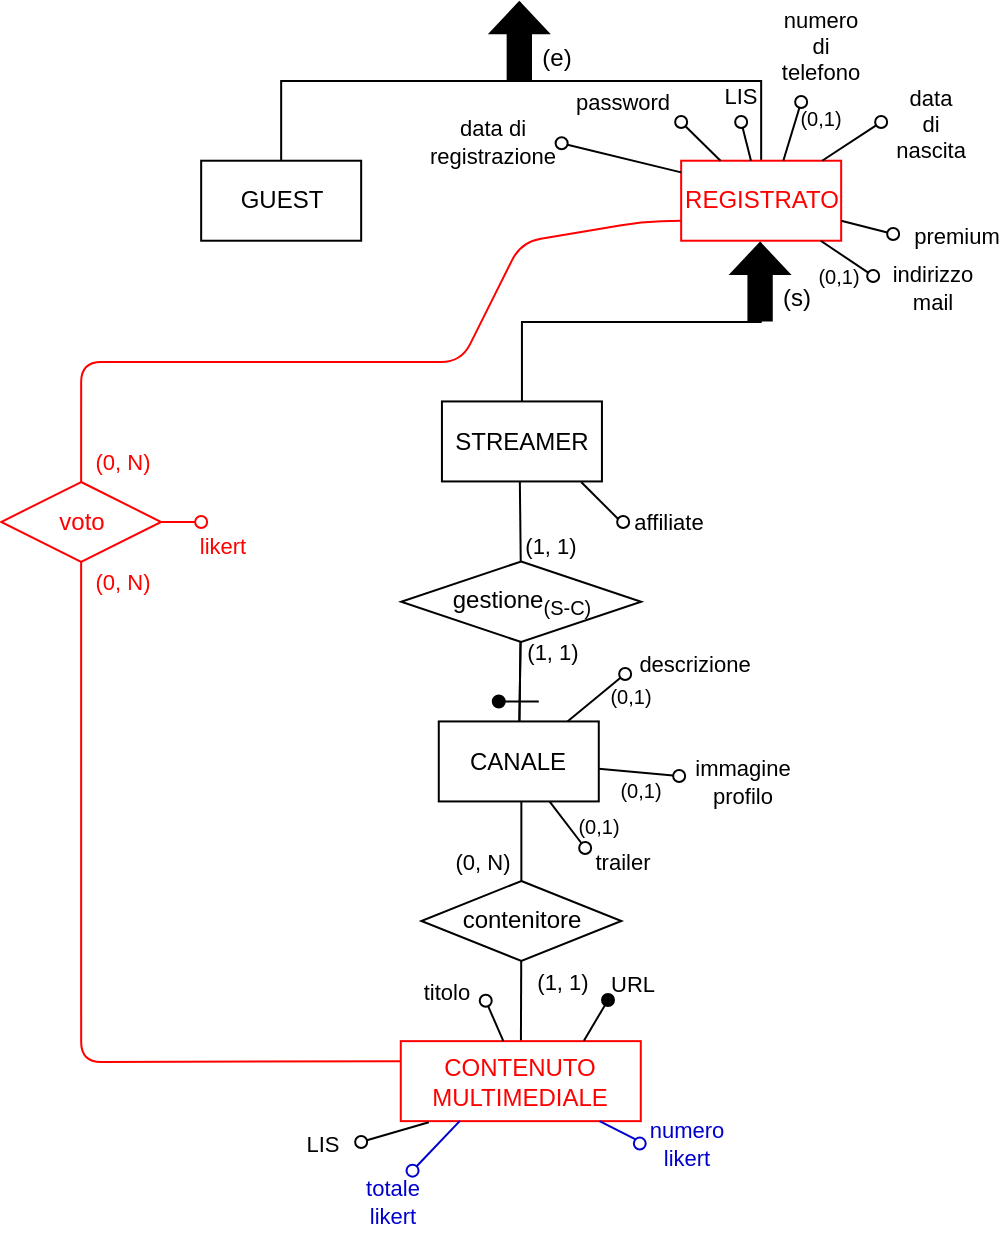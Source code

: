<mxfile scale="1" border="10">
    <diagram id="-rriOPSDnHkLpZKLwRpb" name="Page-1">
        <mxGraphModel dx="3340" dy="2746" grid="0" gridSize="10" guides="1" tooltips="1" connect="1" arrows="1" fold="1" page="1" pageScale="1" pageWidth="850" pageHeight="1100" background="#FFFFFF" math="0" shadow="0">
            <root>
                <mxCell id="0"/>
                <mxCell id="1" parent="0"/>
                <mxCell id="415" style="edgeStyle=elbowEdgeStyle;html=1;exitX=0.5;exitY=1;exitDx=0;exitDy=0;entryX=0.5;entryY=0;entryDx=0;entryDy=0;endArrow=none;endFill=0;elbow=vertical;rounded=0;jumpStyle=arc;" parent="1" target="418" edge="1">
                    <mxGeometry relative="1" as="geometry">
                        <mxPoint x="-2068.03" y="-2170" as="sourcePoint"/>
                        <mxPoint x="-2128.01" y="-2051.64" as="targetPoint"/>
                    </mxGeometry>
                </mxCell>
                <mxCell id="416" style="edgeStyle=elbowEdgeStyle;elbow=vertical;html=1;exitX=0.5;exitY=1;exitDx=0;exitDy=0;entryX=0.5;entryY=0;entryDx=0;entryDy=0;endArrow=none;endFill=0;rounded=0;jumpStyle=arc;" parent="1" target="422" edge="1">
                    <mxGeometry relative="1" as="geometry">
                        <mxPoint x="-2068.03" y="-2170" as="sourcePoint"/>
                    </mxGeometry>
                </mxCell>
                <mxCell id="418" value="GUEST" style="whiteSpace=wrap;html=1;" parent="1" vertex="1">
                    <mxGeometry x="-2227.42" y="-2090.64" width="80" height="40" as="geometry"/>
                </mxCell>
                <mxCell id="422" value="&lt;font color=&quot;#ff0000&quot;&gt;REGISTRATO&lt;/font&gt;" style="whiteSpace=wrap;html=1;strokeColor=#FF0000;" parent="1" vertex="1">
                    <mxGeometry x="-1987.42" y="-2090.64" width="80" height="40" as="geometry"/>
                </mxCell>
                <mxCell id="423" value="" style="shape=singleArrow;whiteSpace=wrap;html=1;arrowWidth=0.4;arrowSize=0.4;rotation=-90;fillColor=#000000;" parent="1" vertex="1">
                    <mxGeometry x="-2087.72" y="-2165.08" width="38.76" height="29.17" as="geometry"/>
                </mxCell>
                <mxCell id="424" value="(e)" style="text;html=1;align=center;verticalAlign=middle;resizable=0;points=[];autosize=1;strokeColor=none;fillColor=none;" parent="1" vertex="1">
                    <mxGeometry x="-2070.03" y="-2157" width="40" height="30" as="geometry"/>
                </mxCell>
                <mxCell id="425" value="" style="endArrow=oval;html=1;fillStyle=auto;strokeWidth=1;startSize=6;endSize=6;fillColor=#000000;startArrow=none;startFill=0;endFill=0;" parent="1" source="422" edge="1">
                    <mxGeometry width="50" height="50" relative="1" as="geometry">
                        <mxPoint x="-2026.33" y="-1782.373" as="sourcePoint"/>
                        <mxPoint x="-1987.42" y="-2110" as="targetPoint"/>
                    </mxGeometry>
                </mxCell>
                <mxCell id="426" value="password" style="edgeLabel;html=1;align=center;verticalAlign=middle;resizable=0;points=[];" parent="425" vertex="1" connectable="0">
                    <mxGeometry x="0.479" y="1" relative="1" as="geometry">
                        <mxPoint x="-34" y="-16" as="offset"/>
                    </mxGeometry>
                </mxCell>
                <mxCell id="427" value="" style="endArrow=oval;html=1;fillStyle=auto;strokeWidth=1;startSize=6;endSize=6;fillColor=#000000;startArrow=none;startFill=0;endFill=0;" parent="1" source="422" edge="1">
                    <mxGeometry width="50" height="50" relative="1" as="geometry">
                        <mxPoint x="-2011.33" y="-1789.04" as="sourcePoint"/>
                        <mxPoint x="-1891.42" y="-2033" as="targetPoint"/>
                    </mxGeometry>
                </mxCell>
                <mxCell id="428" value="indirizzo&lt;br&gt;mail" style="edgeLabel;html=1;align=center;verticalAlign=middle;resizable=0;points=[];" parent="427" vertex="1" connectable="0">
                    <mxGeometry x="0.479" y="1" relative="1" as="geometry">
                        <mxPoint x="35" y="11" as="offset"/>
                    </mxGeometry>
                </mxCell>
                <mxCell id="429" value="" style="endArrow=oval;html=1;fillStyle=auto;strokeWidth=1;startSize=6;endSize=6;fillColor=#000000;startArrow=none;startFill=0;endFill=0;" parent="1" edge="1">
                    <mxGeometry width="50" height="50" relative="1" as="geometry">
                        <mxPoint x="-1936.344" y="-2090.64" as="sourcePoint"/>
                        <mxPoint x="-1927.42" y="-2120" as="targetPoint"/>
                    </mxGeometry>
                </mxCell>
                <mxCell id="430" value="numero&lt;br&gt;di&lt;br&gt;telefono" style="edgeLabel;html=1;align=center;verticalAlign=middle;resizable=0;points=[];" parent="429" vertex="1" connectable="0">
                    <mxGeometry x="0.479" y="1" relative="1" as="geometry">
                        <mxPoint x="13" y="-36" as="offset"/>
                    </mxGeometry>
                </mxCell>
                <mxCell id="431" value="" style="endArrow=oval;html=1;fillStyle=auto;strokeWidth=1;startSize=6;endSize=6;fillColor=#000000;startArrow=none;startFill=0;endFill=0;" parent="1" source="422" edge="1">
                    <mxGeometry width="50" height="50" relative="1" as="geometry">
                        <mxPoint x="-1991.33" y="-1769.04" as="sourcePoint"/>
                        <mxPoint x="-1887.42" y="-2110" as="targetPoint"/>
                    </mxGeometry>
                </mxCell>
                <mxCell id="432" value="data&lt;br&gt;di&lt;br&gt;nascita" style="edgeLabel;html=1;align=center;verticalAlign=middle;resizable=0;points=[];" parent="431" vertex="1" connectable="0">
                    <mxGeometry x="0.479" y="1" relative="1" as="geometry">
                        <mxPoint x="32" y="-4" as="offset"/>
                    </mxGeometry>
                </mxCell>
                <mxCell id="433" value="" style="endArrow=oval;html=1;fillStyle=auto;strokeWidth=1;startSize=6;endSize=6;fillColor=#000000;startArrow=none;startFill=0;endFill=0;" parent="1" source="422" edge="1">
                    <mxGeometry width="50" height="50" relative="1" as="geometry">
                        <mxPoint x="-1956.75" y="-2081.22" as="sourcePoint"/>
                        <mxPoint x="-1957.42" y="-2110" as="targetPoint"/>
                    </mxGeometry>
                </mxCell>
                <mxCell id="434" value="LIS" style="edgeLabel;html=1;align=center;verticalAlign=middle;resizable=0;points=[];" parent="433" vertex="1" connectable="0">
                    <mxGeometry x="0.479" y="1" relative="1" as="geometry">
                        <mxPoint x="-1" y="-18" as="offset"/>
                    </mxGeometry>
                </mxCell>
                <mxCell id="435" style="edgeStyle=elbowEdgeStyle;html=1;exitX=0.5;exitY=1;exitDx=0;exitDy=0;entryX=0.5;entryY=0;entryDx=0;entryDy=0;endArrow=none;endFill=0;elbow=vertical;rounded=0;jumpStyle=arc;" parent="1" target="437" edge="1">
                    <mxGeometry relative="1" as="geometry">
                        <mxPoint x="-1947.64" y="-2049.64" as="sourcePoint"/>
                        <mxPoint x="-2007.62" y="-1931.28" as="targetPoint"/>
                    </mxGeometry>
                </mxCell>
                <mxCell id="437" value="STREAMER" style="whiteSpace=wrap;html=1;" parent="1" vertex="1">
                    <mxGeometry x="-2107.03" y="-1970.28" width="80" height="40" as="geometry"/>
                </mxCell>
                <mxCell id="439" value="" style="shape=singleArrow;whiteSpace=wrap;html=1;arrowWidth=0.4;arrowSize=0.4;rotation=-90;fillColor=#000000;" parent="1" vertex="1">
                    <mxGeometry x="-1967.33" y="-2044.72" width="38.76" height="29.17" as="geometry"/>
                </mxCell>
                <mxCell id="440" value="(s)" style="text;html=1;align=center;verticalAlign=middle;resizable=0;points=[];autosize=1;strokeColor=none;fillColor=none;" parent="1" vertex="1">
                    <mxGeometry x="-1949.64" y="-2036.64" width="40" height="30" as="geometry"/>
                </mxCell>
                <mxCell id="441" value="" style="edgeStyle=none;shape=connector;rounded=1;fillStyle=auto;html=1;labelBackgroundColor=default;strokeColor=default;strokeWidth=1;fontFamily=Helvetica;fontSize=11;fontColor=default;endArrow=none;startSize=6;endSize=6;fillColor=#000000;exitX=0.5;exitY=1;exitDx=0;exitDy=0;" parent="1" target="445" edge="1">
                    <mxGeometry relative="1" as="geometry">
                        <mxPoint x="-2068.07" y="-1930.28" as="sourcePoint"/>
                    </mxGeometry>
                </mxCell>
                <mxCell id="442" value="(1, 1)" style="edgeLabel;html=1;align=center;verticalAlign=middle;resizable=0;points=[];fontSize=11;fontFamily=Helvetica;fontColor=default;" parent="441" vertex="1" connectable="0">
                    <mxGeometry x="-0.268" y="1" relative="1" as="geometry">
                        <mxPoint x="14" y="18" as="offset"/>
                    </mxGeometry>
                </mxCell>
                <mxCell id="443" value="" style="edgeStyle=none;shape=connector;rounded=1;fillStyle=auto;html=1;labelBackgroundColor=default;strokeColor=default;strokeWidth=1;fontFamily=Helvetica;fontSize=11;fontColor=default;endArrow=none;startSize=6;endSize=6;fillColor=#000000;" parent="1" source="445" target="448" edge="1">
                    <mxGeometry relative="1" as="geometry"/>
                </mxCell>
                <mxCell id="444" value="(1, 1)" style="edgeLabel;html=1;align=center;verticalAlign=middle;resizable=0;points=[];fontSize=11;fontFamily=Helvetica;fontColor=default;" parent="443" vertex="1" connectable="0">
                    <mxGeometry x="-0.327" y="1" relative="1" as="geometry">
                        <mxPoint x="15" y="-9" as="offset"/>
                    </mxGeometry>
                </mxCell>
                <mxCell id="445" value="&lt;font style=&quot;font-size: 12px;&quot;&gt;gestione&lt;sub style=&quot;&quot;&gt;(S-C)&lt;/sub&gt;&lt;/font&gt;" style="rhombus;whiteSpace=wrap;html=1;" parent="1" vertex="1">
                    <mxGeometry x="-2127.42" y="-1890.28" width="120" height="40.28" as="geometry"/>
                </mxCell>
                <mxCell id="446" value="" style="edgeStyle=none;jumpStyle=arc;html=1;endArrow=none;endFill=0;" parent="1" source="448" target="445" edge="1">
                    <mxGeometry relative="1" as="geometry"/>
                </mxCell>
                <mxCell id="448" value="CANALE" style="rounded=0;whiteSpace=wrap;html=1;" parent="1" vertex="1">
                    <mxGeometry x="-2108.61" y="-1810.28" width="80" height="40" as="geometry"/>
                </mxCell>
                <mxCell id="449" value="" style="endArrow=oval;html=1;fillStyle=auto;strokeWidth=1;startSize=6;endSize=6;fillColor=#000000;startArrow=none;startFill=0;endFill=1;" parent="1" edge="1">
                    <mxGeometry width="50" height="50" relative="1" as="geometry">
                        <mxPoint x="-2058.61" y="-1820.28" as="sourcePoint"/>
                        <mxPoint x="-2078.61" y="-1820.28" as="targetPoint"/>
                    </mxGeometry>
                </mxCell>
                <mxCell id="450" value="" style="endArrow=oval;html=1;fillStyle=auto;strokeWidth=1;startSize=6;endSize=6;fillColor=#000000;startArrow=none;startFill=0;endFill=0;" parent="1" source="448" edge="1">
                    <mxGeometry width="50" height="50" relative="1" as="geometry">
                        <mxPoint x="-2018.61" y="-1800.28" as="sourcePoint"/>
                        <mxPoint x="-2035.42" y="-1747" as="targetPoint"/>
                    </mxGeometry>
                </mxCell>
                <mxCell id="451" value="trailer" style="edgeLabel;html=1;align=center;verticalAlign=middle;resizable=0;points=[];" parent="450" vertex="1" connectable="0">
                    <mxGeometry x="0.479" y="1" relative="1" as="geometry">
                        <mxPoint x="22" y="14" as="offset"/>
                    </mxGeometry>
                </mxCell>
                <mxCell id="452" value="" style="endArrow=oval;html=1;fillStyle=auto;strokeWidth=1;startSize=6;endSize=6;fillColor=#000000;startArrow=none;startFill=0;endFill=0;" parent="1" source="448" edge="1">
                    <mxGeometry width="50" height="50" relative="1" as="geometry">
                        <mxPoint x="-1779.744" y="-1610" as="sourcePoint"/>
                        <mxPoint x="-2015.42" y="-1834" as="targetPoint"/>
                    </mxGeometry>
                </mxCell>
                <mxCell id="453" value="descrizione" style="edgeLabel;html=1;align=center;verticalAlign=middle;resizable=0;points=[];" parent="452" vertex="1" connectable="0">
                    <mxGeometry x="0.479" y="1" relative="1" as="geometry">
                        <mxPoint x="42" y="-11" as="offset"/>
                    </mxGeometry>
                </mxCell>
                <mxCell id="461" value="" style="endArrow=oval;html=1;fillStyle=auto;strokeWidth=1;startSize=6;endSize=6;fillColor=#000000;startArrow=none;startFill=0;endFill=0;exitX=1;exitY=0.75;exitDx=0;exitDy=0;" parent="1" source="422" edge="1">
                    <mxGeometry width="50" height="50" relative="1" as="geometry">
                        <mxPoint x="-1917.735" y="-2040.64" as="sourcePoint"/>
                        <mxPoint x="-1881.42" y="-2054" as="targetPoint"/>
                    </mxGeometry>
                </mxCell>
                <mxCell id="462" value="premium" style="edgeLabel;html=1;align=center;verticalAlign=middle;resizable=0;points=[];" parent="461" vertex="1" connectable="0">
                    <mxGeometry x="0.479" y="1" relative="1" as="geometry">
                        <mxPoint x="38" y="3" as="offset"/>
                    </mxGeometry>
                </mxCell>
                <mxCell id="467" value="" style="edgeStyle=none;shape=connector;rounded=1;fillStyle=auto;html=1;labelBackgroundColor=default;strokeColor=default;strokeWidth=1;fontFamily=Helvetica;fontSize=11;fontColor=default;endArrow=none;startSize=6;endSize=6;fillColor=#000000;entryX=0.5;entryY=0;entryDx=0;entryDy=0;exitX=0.5;exitY=1;exitDx=0;exitDy=0;" parent="1" target="470" edge="1">
                    <mxGeometry relative="1" as="geometry">
                        <mxPoint x="-2067.32" y="-1770.28" as="sourcePoint"/>
                        <mxPoint x="-2065.97" y="-1710.28" as="targetPoint"/>
                    </mxGeometry>
                </mxCell>
                <mxCell id="468" value="(0, N)" style="edgeLabel;html=1;align=center;verticalAlign=middle;resizable=0;points=[];fontSize=11;fontFamily=Helvetica;fontColor=default;" parent="467" vertex="1" connectable="0">
                    <mxGeometry x="-0.303" relative="1" as="geometry">
                        <mxPoint x="-20" y="16" as="offset"/>
                    </mxGeometry>
                </mxCell>
                <mxCell id="469" value="(1, 1)" style="edgeStyle=none;html=1;endArrow=none;endFill=0;" parent="1" source="470" target="486" edge="1">
                    <mxGeometry x="-0.478" y="20" relative="1" as="geometry">
                        <mxPoint as="offset"/>
                    </mxGeometry>
                </mxCell>
                <mxCell id="470" value="contenitore" style="rhombus;whiteSpace=wrap;html=1;" parent="1" vertex="1">
                    <mxGeometry x="-2117.32" y="-1730.52" width="100" height="40" as="geometry"/>
                </mxCell>
                <mxCell id="482" value="" style="endArrow=oval;html=1;fillStyle=auto;strokeWidth=1;startSize=6;endSize=6;fillColor=#000000;startArrow=none;startFill=0;endFill=0;" parent="1" source="448" edge="1">
                    <mxGeometry width="50" height="50" relative="1" as="geometry">
                        <mxPoint x="-1757.965" y="-1650" as="sourcePoint"/>
                        <mxPoint x="-1988.42" y="-1783" as="targetPoint"/>
                    </mxGeometry>
                </mxCell>
                <mxCell id="483" value="immagine&lt;br&gt;profilo" style="edgeLabel;html=1;align=center;verticalAlign=middle;resizable=0;points=[];" parent="482" vertex="1" connectable="0">
                    <mxGeometry x="0.479" y="1" relative="1" as="geometry">
                        <mxPoint x="41" y="5" as="offset"/>
                    </mxGeometry>
                </mxCell>
                <mxCell id="486" value="&lt;font color=&quot;#ff0000&quot;&gt;CONTENUTO&lt;br&gt;MULTIMEDIALE&lt;/font&gt;" style="rounded=0;whiteSpace=wrap;html=1;strokeColor=#FF0000;" parent="1" vertex="1">
                    <mxGeometry x="-2127.61" y="-1650.43" width="120" height="40" as="geometry"/>
                </mxCell>
                <mxCell id="487" value="" style="endArrow=oval;html=1;fillStyle=auto;strokeWidth=1;startSize=6;endSize=6;fillColor=#000000;startArrow=none;startFill=0;endFill=0;" parent="1" source="486" edge="1">
                    <mxGeometry width="50" height="50" relative="1" as="geometry">
                        <mxPoint x="-2041.07" y="-1673.993" as="sourcePoint"/>
                        <mxPoint x="-2085.13" y="-1670.65" as="targetPoint"/>
                    </mxGeometry>
                </mxCell>
                <mxCell id="488" value="titolo" style="edgeLabel;html=1;align=center;verticalAlign=middle;resizable=0;points=[];" parent="487" vertex="1" connectable="0">
                    <mxGeometry x="0.479" y="1" relative="1" as="geometry">
                        <mxPoint x="-21" y="-10" as="offset"/>
                    </mxGeometry>
                </mxCell>
                <mxCell id="489" value="" style="endArrow=oval;html=1;fillStyle=auto;strokeWidth=1;startSize=6;endSize=6;fillColor=#000000;startArrow=none;startFill=0;endFill=0;exitX=0.117;exitY=1.013;exitDx=0;exitDy=0;exitPerimeter=0;" parent="1" source="486" edge="1">
                    <mxGeometry width="50" height="50" relative="1" as="geometry">
                        <mxPoint x="-2109.902" y="-1579.43" as="sourcePoint"/>
                        <mxPoint x="-2147.42" y="-1600" as="targetPoint"/>
                    </mxGeometry>
                </mxCell>
                <mxCell id="490" value="LIS" style="edgeLabel;html=1;align=center;verticalAlign=middle;resizable=0;points=[];" parent="489" vertex="1" connectable="0">
                    <mxGeometry x="0.479" y="1" relative="1" as="geometry">
                        <mxPoint x="-29" y="2" as="offset"/>
                    </mxGeometry>
                </mxCell>
                <mxCell id="538" style="edgeStyle=none;html=1;exitX=0.5;exitY=0;exitDx=0;exitDy=0;entryX=0;entryY=0.75;entryDx=0;entryDy=0;endArrow=none;endFill=0;jumpStyle=arc;strokeColor=#FF0000;" parent="1" source="542" target="422" edge="1">
                    <mxGeometry relative="1" as="geometry">
                        <Array as="points">
                            <mxPoint x="-2287.42" y="-1950"/>
                            <mxPoint x="-2287.42" y="-1990"/>
                            <mxPoint x="-2097.42" y="-1990"/>
                            <mxPoint x="-2067.42" y="-2050"/>
                            <mxPoint x="-2007.42" y="-2060"/>
                        </Array>
                    </mxGeometry>
                </mxCell>
                <mxCell id="539" value="&lt;font color=&quot;#ff0000&quot;&gt;(0, N)&lt;/font&gt;" style="edgeLabel;html=1;align=center;verticalAlign=middle;resizable=0;points=[];strokeColor=#FF0000;" parent="538" vertex="1" connectable="0">
                    <mxGeometry x="-0.839" y="-2" relative="1" as="geometry">
                        <mxPoint x="18" y="22" as="offset"/>
                    </mxGeometry>
                </mxCell>
                <mxCell id="540" style="edgeStyle=none;jumpStyle=arc;html=1;exitX=0.5;exitY=1;exitDx=0;exitDy=0;entryX=0;entryY=0.25;entryDx=0;entryDy=0;endArrow=none;endFill=0;strokeColor=#FF0000;" parent="1" source="542" target="486" edge="1">
                    <mxGeometry relative="1" as="geometry">
                        <Array as="points">
                            <mxPoint x="-2287.42" y="-1640"/>
                        </Array>
                    </mxGeometry>
                </mxCell>
                <mxCell id="541" value="&lt;font color=&quot;#ff0000&quot;&gt;(0, N)&lt;/font&gt;" style="edgeLabel;html=1;align=center;verticalAlign=middle;resizable=0;points=[];strokeColor=#FF0000;" parent="540" vertex="1" connectable="0">
                    <mxGeometry x="-0.9" relative="1" as="geometry">
                        <mxPoint x="20" y="-11" as="offset"/>
                    </mxGeometry>
                </mxCell>
                <mxCell id="542" value="&lt;font color=&quot;#ff0000&quot;&gt;voto&lt;/font&gt;" style="rhombus;whiteSpace=wrap;html=1;strokeColor=#FF0000;" parent="1" vertex="1">
                    <mxGeometry x="-2327.43" y="-1930" width="80" height="40" as="geometry"/>
                </mxCell>
                <mxCell id="543" value="" style="endArrow=oval;html=1;fillStyle=auto;strokeWidth=1;startSize=6;endSize=6;fillColor=#000000;startArrow=none;startFill=0;endFill=0;strokeColor=#FF0000;" parent="1" source="542" edge="1">
                    <mxGeometry width="50" height="50" relative="1" as="geometry">
                        <mxPoint x="-2157.43" y="-1701.837" as="sourcePoint"/>
                        <mxPoint x="-2227.42" y="-1910" as="targetPoint"/>
                    </mxGeometry>
                </mxCell>
                <mxCell id="544" value="&lt;font color=&quot;#ff0000&quot;&gt;likert&lt;/font&gt;" style="edgeLabel;html=1;align=center;verticalAlign=middle;resizable=0;points=[];strokeColor=#FF0000;" parent="543" vertex="1" connectable="0">
                    <mxGeometry x="0.479" y="1" relative="1" as="geometry">
                        <mxPoint x="15" y="13" as="offset"/>
                    </mxGeometry>
                </mxCell>
                <mxCell id="546" value="&lt;font style=&quot;font-size: 10px;&quot;&gt;(0,1)&lt;/font&gt;" style="text;html=1;align=center;verticalAlign=middle;resizable=0;points=[];autosize=1;strokeColor=none;fillColor=none;" parent="1" vertex="1">
                    <mxGeometry x="-1938.42" y="-2127" width="40" height="30" as="geometry"/>
                </mxCell>
                <mxCell id="547" value="(0,1)" style="text;html=1;align=center;verticalAlign=middle;resizable=0;points=[];autosize=1;strokeColor=none;fillColor=none;fontSize=10;" parent="1" vertex="1">
                    <mxGeometry x="-1928.57" y="-2044.72" width="39" height="24" as="geometry"/>
                </mxCell>
                <mxCell id="548" value="&lt;font style=&quot;font-size: 10px;&quot;&gt;(0,1)&lt;/font&gt;" style="text;html=1;align=center;verticalAlign=middle;resizable=0;points=[];autosize=1;strokeColor=none;fillColor=none;fontSize=11;" parent="1" vertex="1">
                    <mxGeometry x="-2032.42" y="-1835.19" width="39" height="25" as="geometry"/>
                </mxCell>
                <mxCell id="549" value="&lt;font style=&quot;font-size: 10px;&quot;&gt;(0,1)&lt;/font&gt;" style="text;html=1;align=center;verticalAlign=middle;resizable=0;points=[];autosize=1;strokeColor=none;fillColor=none;fontSize=11;" parent="1" vertex="1">
                    <mxGeometry x="-2027.61" y="-1789" width="39" height="25" as="geometry"/>
                </mxCell>
                <mxCell id="550" value="(0,1)" style="text;html=1;align=center;verticalAlign=middle;resizable=0;points=[];autosize=1;strokeColor=none;fillColor=none;fontSize=10;" parent="1" vertex="1">
                    <mxGeometry x="-2048.96" y="-1770.28" width="39" height="24" as="geometry"/>
                </mxCell>
                <mxCell id="554" value="" style="endArrow=none;html=1;fontSize=11;exitX=0.193;exitY=1.011;exitDx=0;exitDy=0;exitPerimeter=0;entryX=0;entryY=0;entryDx=0;entryDy=0;strokeColor=#0000CC;" parent="1" target="555" edge="1">
                    <mxGeometry width="50" height="50" relative="1" as="geometry">
                        <mxPoint x="-2028.23" y="-1610.43" as="sourcePoint"/>
                        <mxPoint x="-2011.42" y="-1602" as="targetPoint"/>
                    </mxGeometry>
                </mxCell>
                <mxCell id="555" value="" style="ellipse;whiteSpace=wrap;html=1;aspect=fixed;fontSize=11;strokeColor=#0000CC;" parent="1" vertex="1">
                    <mxGeometry x="-2011.07" y="-1602.2" width="5.92" height="5.92" as="geometry"/>
                </mxCell>
                <mxCell id="556" value="&lt;font color=&quot;#0000cc&quot;&gt;numero &lt;br&gt;likert&lt;/font&gt;" style="text;html=1;align=center;verticalAlign=middle;resizable=0;points=[];autosize=1;strokeColor=none;fillColor=none;fontSize=11;" parent="1" vertex="1">
                    <mxGeometry x="-2015.42" y="-1619.24" width="60" height="40" as="geometry"/>
                </mxCell>
                <mxCell id="557" value="" style="endArrow=none;html=1;" parent="1" edge="1">
                    <mxGeometry width="50" height="50" relative="1" as="geometry">
                        <mxPoint x="-2017.42" y="-1910" as="sourcePoint"/>
                        <mxPoint x="-2037.42" y="-1930" as="targetPoint"/>
                    </mxGeometry>
                </mxCell>
                <mxCell id="558" value="" style="ellipse;whiteSpace=wrap;html=1;aspect=fixed;" parent="1" vertex="1">
                    <mxGeometry x="-2019.42" y="-1913" width="6" height="6" as="geometry"/>
                </mxCell>
                <mxCell id="559" value="&lt;font style=&quot;font-size: 11px;&quot;&gt;affiliate&lt;/font&gt;" style="text;html=1;align=center;verticalAlign=middle;resizable=0;points=[];autosize=1;strokeColor=none;fillColor=none;" parent="1" vertex="1">
                    <mxGeometry x="-2020.33" y="-1923" width="53" height="26" as="geometry"/>
                </mxCell>
                <mxCell id="564" value="" style="endArrow=oval;html=1;fillStyle=auto;strokeWidth=1;startSize=6;endSize=6;fillColor=#000000;startArrow=none;startFill=0;endFill=0;exitX=-0.003;exitY=0.13;exitDx=0;exitDy=0;exitPerimeter=0;fontSize=11;" parent="1" edge="1">
                    <mxGeometry width="50" height="50" relative="1" as="geometry">
                        <mxPoint x="-1987.42" y="-2084.8" as="sourcePoint"/>
                        <mxPoint x="-2047.18" y="-2099.36" as="targetPoint"/>
                    </mxGeometry>
                </mxCell>
                <mxCell id="565" value="data di&lt;br&gt;registrazione" style="text;html=1;align=center;verticalAlign=middle;resizable=0;points=[];autosize=1;strokeColor=none;fillColor=none;fontSize=11;" parent="1" vertex="1">
                    <mxGeometry x="-2127.38" y="-2120" width="90" height="40" as="geometry"/>
                </mxCell>
                <mxCell id="590" value="&lt;font style=&quot;font-size: 11px;&quot;&gt;URL&lt;/font&gt;" style="text;html=1;align=center;verticalAlign=middle;resizable=0;points=[];autosize=1;strokeColor=none;fillColor=none;" parent="1" vertex="1">
                    <mxGeometry x="-2037.38" y="-1694" width="50" height="30" as="geometry"/>
                </mxCell>
                <mxCell id="591" value="" style="endArrow=oval;html=1;fillStyle=auto;strokeWidth=1;startSize=6;endSize=6;fillColor=#000000;startArrow=none;startFill=0;endFill=0;fontSize=11;exitX=0.288;exitY=0.997;exitDx=0;exitDy=0;exitPerimeter=0;strokeColor=#0000CC;" parent="1" edge="1">
                    <mxGeometry width="50" height="50" relative="1" as="geometry">
                        <mxPoint x="-2098.05" y="-1610.55" as="sourcePoint"/>
                        <mxPoint x="-2121.73" y="-1585.68" as="targetPoint"/>
                    </mxGeometry>
                </mxCell>
                <mxCell id="592" value="&lt;font color=&quot;#0000cc&quot;&gt;totale&lt;br&gt;likert&lt;/font&gt;" style="text;html=1;align=center;verticalAlign=middle;resizable=0;points=[];autosize=1;strokeColor=none;fillColor=none;fontSize=11;" parent="1" vertex="1">
                    <mxGeometry x="-2154.34" y="-1589.2" width="45" height="38" as="geometry"/>
                </mxCell>
                <mxCell id="593" value="" style="endArrow=oval;html=1;fillStyle=auto;strokeWidth=1;startSize=6;endSize=6;fillColor=#000000;startArrow=none;startFill=0;endFill=1;exitX=0.763;exitY=-0.005;exitDx=0;exitDy=0;exitPerimeter=0;" parent="1" source="486" edge="1">
                    <mxGeometry width="50" height="50" relative="1" as="geometry">
                        <mxPoint x="-2070" y="-1668" as="sourcePoint"/>
                        <mxPoint x="-2024" y="-1671" as="targetPoint"/>
                    </mxGeometry>
                </mxCell>
            </root>
        </mxGraphModel>
    </diagram>
</mxfile>